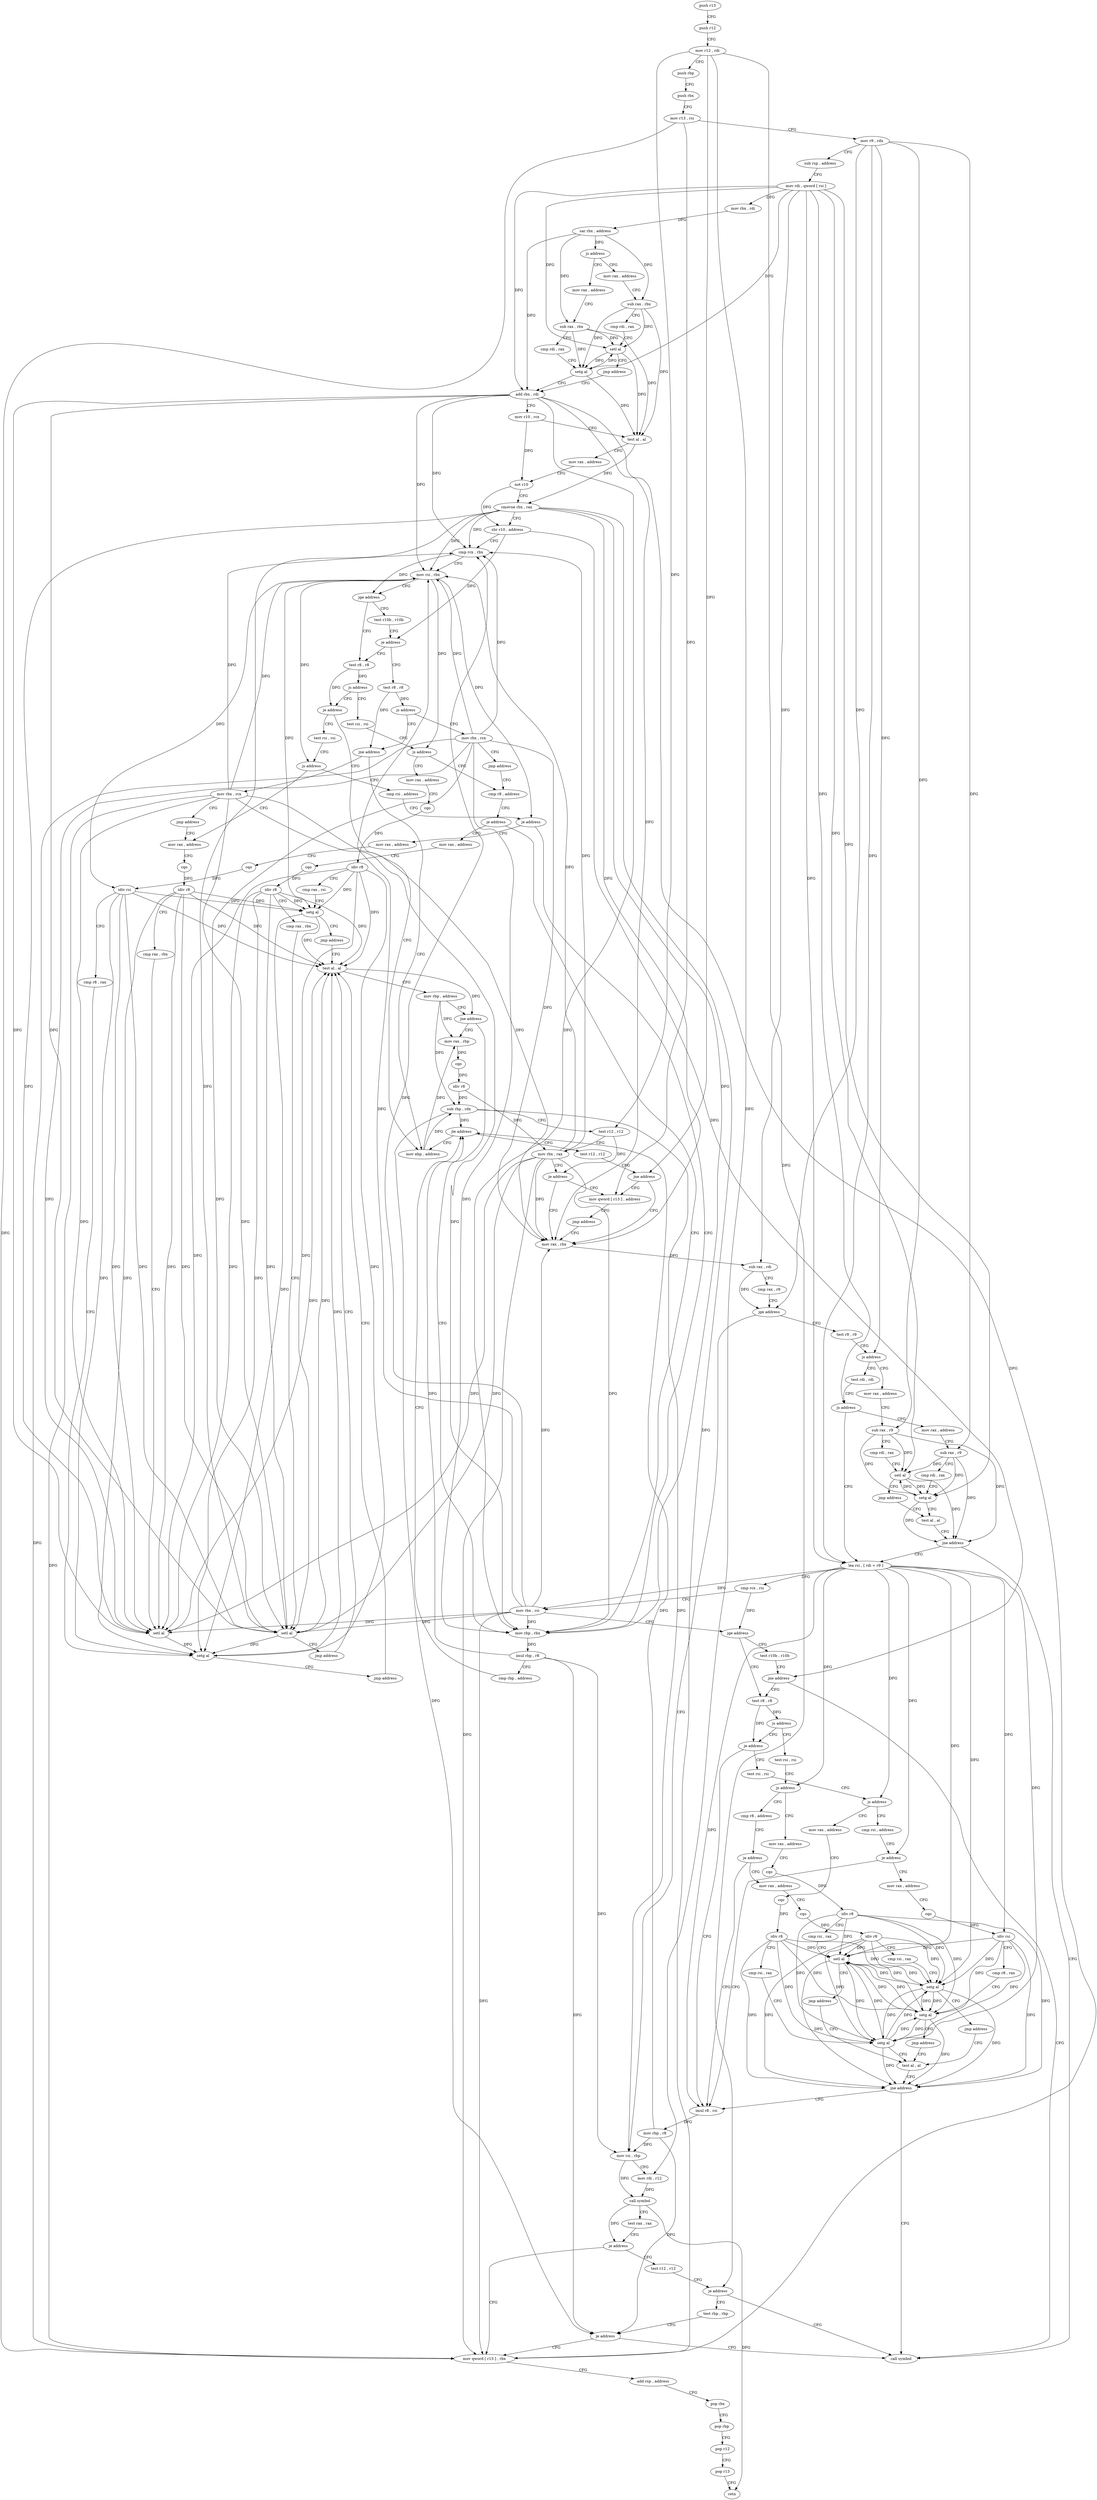 digraph "func" {
"4443616" [label = "push r13" ]
"4443618" [label = "push r12" ]
"4443620" [label = "mov r12 , rdi" ]
"4443623" [label = "push rbp" ]
"4443624" [label = "push rbx" ]
"4443625" [label = "mov r13 , rsi" ]
"4443628" [label = "mov r9 , rdx" ]
"4443631" [label = "sub rsp , address" ]
"4443635" [label = "mov rdi , qword [ rsi ]" ]
"4443638" [label = "mov rbx , rdi" ]
"4443641" [label = "sar rbx , address" ]
"4443644" [label = "js address" ]
"4444048" [label = "mov rax , address" ]
"4443650" [label = "mov rax , address" ]
"4444058" [label = "sub rax , rbx" ]
"4444061" [label = "cmp rdi , rax" ]
"4444064" [label = "setl al" ]
"4444067" [label = "jmp address" ]
"4443669" [label = "add rbx , rdi" ]
"4443660" [label = "sub rax , rbx" ]
"4443663" [label = "cmp rdi , rax" ]
"4443666" [label = "setg al" ]
"4443672" [label = "mov r10 , rcx" ]
"4443675" [label = "test al , al" ]
"4443677" [label = "mov rax , address" ]
"4443687" [label = "not r10" ]
"4443690" [label = "cmovne rbx , rax" ]
"4443694" [label = "shr r10 , address" ]
"4443698" [label = "cmp rcx , rbx" ]
"4443701" [label = "mov rsi , rbx" ]
"4443704" [label = "jge address" ]
"4443936" [label = "test r8 , r8" ]
"4443710" [label = "test r10b , r10b" ]
"4443939" [label = "js address" ]
"4444176" [label = "test rsi , rsi" ]
"4443945" [label = "je address" ]
"4443713" [label = "je address" ]
"4443719" [label = "test r8 , r8" ]
"4444179" [label = "js address" ]
"4444360" [label = "mov rax , address" ]
"4444185" [label = "cmp r8 , address" ]
"4443734" [label = "mov ebp , address" ]
"4443951" [label = "test rsi , rsi" ]
"4443722" [label = "js address" ]
"4444240" [label = "mov rbx , rcx" ]
"4443728" [label = "jne address" ]
"4444370" [label = "cqo" ]
"4444372" [label = "idiv r8" ]
"4444375" [label = "cmp rax , rsi" ]
"4444378" [label = "setg al" ]
"4444381" [label = "jmp address" ]
"4443981" [label = "test al , al" ]
"4444189" [label = "je address" ]
"4443999" [label = "mov rbp , rbx" ]
"4444195" [label = "mov rax , address" ]
"4443739" [label = "mov rax , rbp" ]
"4443954" [label = "js address" ]
"4444248" [label = "cmp rsi , address" ]
"4443960" [label = "mov rax , address" ]
"4444243" [label = "jmp address" ]
"4444224" [label = "mov rbx , rcx" ]
"4443983" [label = "mov rbp , address" ]
"4443993" [label = "jne address" ]
"4444002" [label = "imul rbp , r8" ]
"4444006" [label = "cmp rbp , address" ]
"4444010" [label = "jle address" ]
"4444016" [label = "test r12 , r12" ]
"4444205" [label = "cqo" ]
"4444207" [label = "idiv r8" ]
"4444210" [label = "cmp rax , rbx" ]
"4444213" [label = "setl al" ]
"4444216" [label = "jmp address" ]
"4444025" [label = "mov qword [ r13 ] , address" ]
"4444033" [label = "jmp address" ]
"4443762" [label = "mov rax , rbx" ]
"4443765" [label = "sub rax , rdi" ]
"4443768" [label = "cmp rax , r9" ]
"4443771" [label = "jge address" ]
"4443891" [label = "mov rsi , rbp" ]
"4443773" [label = "test r9 , r9" ]
"4444252" [label = "je address" ]
"4444258" [label = "mov rax , address" ]
"4443970" [label = "cqo" ]
"4443972" [label = "idiv r8" ]
"4443975" [label = "cmp rax , rbx" ]
"4443978" [label = "setl al" ]
"4444227" [label = "jmp address" ]
"4443742" [label = "cqo" ]
"4443744" [label = "idiv r8" ]
"4443747" [label = "sub rbp , rdx" ]
"4443750" [label = "test r12 , r12" ]
"4443753" [label = "mov rbx , rax" ]
"4443756" [label = "je address" ]
"4444019" [label = "jne address" ]
"4443894" [label = "mov rdi , r12" ]
"4443897" [label = "call symbol" ]
"4443902" [label = "test rax , rax" ]
"4443905" [label = "je address" ]
"4444080" [label = "test r12 , r12" ]
"4443911" [label = "mov qword [ r13 ] , rbx" ]
"4443776" [label = "js address" ]
"4444104" [label = "mov rax , address" ]
"4443782" [label = "test rdi , rdi" ]
"4444268" [label = "cqo" ]
"4444270" [label = "idiv rsi" ]
"4444273" [label = "cmp r8 , rax" ]
"4444276" [label = "setg al" ]
"4444279" [label = "jmp address" ]
"4444083" [label = "je address" ]
"4444094" [label = "call symbol" ]
"4444085" [label = "test rbp , rbp" ]
"4443915" [label = "add rsp , address" ]
"4443919" [label = "pop rbx" ]
"4443920" [label = "pop rbp" ]
"4443921" [label = "pop r12" ]
"4443923" [label = "pop r13" ]
"4443925" [label = "retn" ]
"4444114" [label = "sub rax , r9" ]
"4444117" [label = "cmp rdi , rax" ]
"4444120" [label = "setl al" ]
"4444123" [label = "jmp address" ]
"4443806" [label = "test al , al" ]
"4443785" [label = "js address" ]
"4443814" [label = "lea rsi , [ rdi + r9 ]" ]
"4443787" [label = "mov rax , address" ]
"4444088" [label = "je address" ]
"4443808" [label = "jne address" ]
"4443818" [label = "cmp rcx , rsi" ]
"4443821" [label = "mov rbx , rsi" ]
"4443824" [label = "jge address" ]
"4443835" [label = "test r8 , r8" ]
"4443826" [label = "test r10b , r10b" ]
"4443797" [label = "sub rax , r9" ]
"4443800" [label = "cmp rdi , rax" ]
"4443803" [label = "setg al" ]
"4443838" [label = "js address" ]
"4444128" [label = "test rsi , rsi" ]
"4443844" [label = "je address" ]
"4443829" [label = "jne address" ]
"4444131" [label = "js address" ]
"4444288" [label = "mov rax , address" ]
"4444137" [label = "cmp r8 , address" ]
"4443884" [label = "imul r8 , rsi" ]
"4443846" [label = "test rsi , rsi" ]
"4444298" [label = "cqo" ]
"4444300" [label = "idiv r8" ]
"4444303" [label = "cmp rsi , rax" ]
"4444306" [label = "setl al" ]
"4444309" [label = "jmp address" ]
"4443876" [label = "test al , al" ]
"4444141" [label = "je address" ]
"4444147" [label = "mov rax , address" ]
"4443888" [label = "mov rbp , r8" ]
"4443849" [label = "js address" ]
"4444320" [label = "cmp rsi , address" ]
"4443855" [label = "mov rax , address" ]
"4443878" [label = "jne address" ]
"4444157" [label = "cqo" ]
"4444159" [label = "idiv r8" ]
"4444162" [label = "cmp rsi , rax" ]
"4444165" [label = "setg al" ]
"4444168" [label = "jmp address" ]
"4444324" [label = "je address" ]
"4444330" [label = "mov rax , address" ]
"4443865" [label = "cqo" ]
"4443867" [label = "idiv r8" ]
"4443870" [label = "cmp rsi , rax" ]
"4443873" [label = "setg al" ]
"4444340" [label = "cqo" ]
"4444342" [label = "idiv rsi" ]
"4444345" [label = "cmp r8 , rax" ]
"4444348" [label = "setg al" ]
"4444351" [label = "jmp address" ]
"4443616" -> "4443618" [ label = "CFG" ]
"4443618" -> "4443620" [ label = "CFG" ]
"4443620" -> "4443623" [ label = "CFG" ]
"4443620" -> "4443750" [ label = "DFG" ]
"4443620" -> "4444019" [ label = "DFG" ]
"4443620" -> "4443894" [ label = "DFG" ]
"4443620" -> "4444083" [ label = "DFG" ]
"4443623" -> "4443624" [ label = "CFG" ]
"4443624" -> "4443625" [ label = "CFG" ]
"4443625" -> "4443628" [ label = "CFG" ]
"4443625" -> "4444025" [ label = "DFG" ]
"4443625" -> "4443911" [ label = "DFG" ]
"4443628" -> "4443631" [ label = "CFG" ]
"4443628" -> "4443771" [ label = "DFG" ]
"4443628" -> "4443776" [ label = "DFG" ]
"4443628" -> "4444114" [ label = "DFG" ]
"4443628" -> "4443814" [ label = "DFG" ]
"4443628" -> "4443797" [ label = "DFG" ]
"4443631" -> "4443635" [ label = "CFG" ]
"4443635" -> "4443638" [ label = "DFG" ]
"4443635" -> "4444064" [ label = "DFG" ]
"4443635" -> "4443666" [ label = "DFG" ]
"4443635" -> "4443669" [ label = "DFG" ]
"4443635" -> "4443765" [ label = "DFG" ]
"4443635" -> "4444120" [ label = "DFG" ]
"4443635" -> "4443785" [ label = "DFG" ]
"4443635" -> "4443814" [ label = "DFG" ]
"4443635" -> "4443803" [ label = "DFG" ]
"4443638" -> "4443641" [ label = "DFG" ]
"4443641" -> "4443644" [ label = "DFG" ]
"4443641" -> "4444058" [ label = "DFG" ]
"4443641" -> "4443660" [ label = "DFG" ]
"4443641" -> "4443669" [ label = "DFG" ]
"4443644" -> "4444048" [ label = "CFG" ]
"4443644" -> "4443650" [ label = "CFG" ]
"4444048" -> "4444058" [ label = "CFG" ]
"4443650" -> "4443660" [ label = "CFG" ]
"4444058" -> "4444061" [ label = "CFG" ]
"4444058" -> "4444064" [ label = "DFG" ]
"4444058" -> "4443666" [ label = "DFG" ]
"4444058" -> "4443675" [ label = "DFG" ]
"4444061" -> "4444064" [ label = "CFG" ]
"4444064" -> "4444067" [ label = "CFG" ]
"4444064" -> "4443666" [ label = "DFG" ]
"4444064" -> "4443675" [ label = "DFG" ]
"4444067" -> "4443669" [ label = "CFG" ]
"4443669" -> "4443672" [ label = "CFG" ]
"4443669" -> "4443698" [ label = "DFG" ]
"4443669" -> "4443701" [ label = "DFG" ]
"4443669" -> "4443999" [ label = "DFG" ]
"4443669" -> "4444213" [ label = "DFG" ]
"4443669" -> "4443978" [ label = "DFG" ]
"4443669" -> "4443762" [ label = "DFG" ]
"4443669" -> "4443911" [ label = "DFG" ]
"4443660" -> "4443663" [ label = "CFG" ]
"4443660" -> "4444064" [ label = "DFG" ]
"4443660" -> "4443666" [ label = "DFG" ]
"4443660" -> "4443675" [ label = "DFG" ]
"4443663" -> "4443666" [ label = "CFG" ]
"4443666" -> "4443669" [ label = "CFG" ]
"4443666" -> "4444064" [ label = "DFG" ]
"4443666" -> "4443675" [ label = "DFG" ]
"4443672" -> "4443675" [ label = "CFG" ]
"4443672" -> "4443687" [ label = "DFG" ]
"4443675" -> "4443677" [ label = "CFG" ]
"4443675" -> "4443690" [ label = "DFG" ]
"4443677" -> "4443687" [ label = "CFG" ]
"4443687" -> "4443690" [ label = "CFG" ]
"4443687" -> "4443694" [ label = "DFG" ]
"4443690" -> "4443694" [ label = "CFG" ]
"4443690" -> "4443698" [ label = "DFG" ]
"4443690" -> "4443701" [ label = "DFG" ]
"4443690" -> "4443999" [ label = "DFG" ]
"4443690" -> "4444213" [ label = "DFG" ]
"4443690" -> "4443978" [ label = "DFG" ]
"4443690" -> "4443762" [ label = "DFG" ]
"4443690" -> "4443911" [ label = "DFG" ]
"4443694" -> "4443698" [ label = "CFG" ]
"4443694" -> "4443713" [ label = "DFG" ]
"4443694" -> "4443829" [ label = "DFG" ]
"4443698" -> "4443701" [ label = "CFG" ]
"4443698" -> "4443704" [ label = "DFG" ]
"4443701" -> "4443704" [ label = "CFG" ]
"4443701" -> "4444179" [ label = "DFG" ]
"4443701" -> "4444378" [ label = "DFG" ]
"4443701" -> "4443954" [ label = "DFG" ]
"4443701" -> "4444252" [ label = "DFG" ]
"4443701" -> "4444270" [ label = "DFG" ]
"4443704" -> "4443936" [ label = "CFG" ]
"4443704" -> "4443710" [ label = "CFG" ]
"4443936" -> "4443939" [ label = "DFG" ]
"4443936" -> "4443945" [ label = "DFG" ]
"4443710" -> "4443713" [ label = "CFG" ]
"4443939" -> "4444176" [ label = "CFG" ]
"4443939" -> "4443945" [ label = "CFG" ]
"4444176" -> "4444179" [ label = "CFG" ]
"4443945" -> "4443734" [ label = "CFG" ]
"4443945" -> "4443951" [ label = "CFG" ]
"4443713" -> "4443936" [ label = "CFG" ]
"4443713" -> "4443719" [ label = "CFG" ]
"4443719" -> "4443722" [ label = "DFG" ]
"4443719" -> "4443728" [ label = "DFG" ]
"4444179" -> "4444360" [ label = "CFG" ]
"4444179" -> "4444185" [ label = "CFG" ]
"4444360" -> "4444370" [ label = "CFG" ]
"4444185" -> "4444189" [ label = "CFG" ]
"4443734" -> "4443739" [ label = "DFG" ]
"4443734" -> "4443747" [ label = "DFG" ]
"4443951" -> "4443954" [ label = "CFG" ]
"4443722" -> "4444240" [ label = "CFG" ]
"4443722" -> "4443728" [ label = "CFG" ]
"4444240" -> "4444243" [ label = "CFG" ]
"4444240" -> "4443698" [ label = "DFG" ]
"4444240" -> "4443701" [ label = "DFG" ]
"4444240" -> "4443999" [ label = "DFG" ]
"4444240" -> "4444213" [ label = "DFG" ]
"4444240" -> "4443978" [ label = "DFG" ]
"4444240" -> "4443762" [ label = "DFG" ]
"4444240" -> "4443911" [ label = "DFG" ]
"4443728" -> "4444224" [ label = "CFG" ]
"4443728" -> "4443734" [ label = "CFG" ]
"4444370" -> "4444372" [ label = "DFG" ]
"4444372" -> "4444375" [ label = "CFG" ]
"4444372" -> "4444378" [ label = "DFG" ]
"4444372" -> "4443981" [ label = "DFG" ]
"4444372" -> "4444213" [ label = "DFG" ]
"4444372" -> "4443978" [ label = "DFG" ]
"4444372" -> "4444276" [ label = "DFG" ]
"4444375" -> "4444378" [ label = "CFG" ]
"4444378" -> "4444381" [ label = "CFG" ]
"4444378" -> "4443981" [ label = "DFG" ]
"4444378" -> "4444276" [ label = "DFG" ]
"4444381" -> "4443981" [ label = "CFG" ]
"4443981" -> "4443983" [ label = "CFG" ]
"4443981" -> "4443993" [ label = "DFG" ]
"4444189" -> "4443999" [ label = "CFG" ]
"4444189" -> "4444195" [ label = "CFG" ]
"4443999" -> "4444002" [ label = "DFG" ]
"4444195" -> "4444205" [ label = "CFG" ]
"4443739" -> "4443742" [ label = "DFG" ]
"4443954" -> "4444248" [ label = "CFG" ]
"4443954" -> "4443960" [ label = "CFG" ]
"4444248" -> "4444252" [ label = "CFG" ]
"4443960" -> "4443970" [ label = "CFG" ]
"4444243" -> "4444185" [ label = "CFG" ]
"4444224" -> "4444227" [ label = "CFG" ]
"4444224" -> "4443698" [ label = "DFG" ]
"4444224" -> "4443701" [ label = "DFG" ]
"4444224" -> "4443999" [ label = "DFG" ]
"4444224" -> "4444213" [ label = "DFG" ]
"4444224" -> "4443978" [ label = "DFG" ]
"4444224" -> "4443762" [ label = "DFG" ]
"4444224" -> "4443911" [ label = "DFG" ]
"4443983" -> "4443993" [ label = "CFG" ]
"4443983" -> "4443739" [ label = "DFG" ]
"4443983" -> "4443747" [ label = "DFG" ]
"4443993" -> "4443739" [ label = "CFG" ]
"4443993" -> "4443999" [ label = "CFG" ]
"4444002" -> "4444006" [ label = "CFG" ]
"4444002" -> "4444010" [ label = "DFG" ]
"4444002" -> "4443891" [ label = "DFG" ]
"4444002" -> "4444088" [ label = "DFG" ]
"4444006" -> "4444010" [ label = "CFG" ]
"4444010" -> "4443734" [ label = "CFG" ]
"4444010" -> "4444016" [ label = "CFG" ]
"4444016" -> "4444019" [ label = "CFG" ]
"4444205" -> "4444207" [ label = "DFG" ]
"4444207" -> "4444210" [ label = "CFG" ]
"4444207" -> "4443981" [ label = "DFG" ]
"4444207" -> "4444378" [ label = "DFG" ]
"4444207" -> "4444213" [ label = "DFG" ]
"4444207" -> "4443978" [ label = "DFG" ]
"4444207" -> "4444276" [ label = "DFG" ]
"4444210" -> "4444213" [ label = "CFG" ]
"4444213" -> "4444216" [ label = "CFG" ]
"4444213" -> "4443981" [ label = "DFG" ]
"4444213" -> "4444276" [ label = "DFG" ]
"4444216" -> "4443981" [ label = "CFG" ]
"4444025" -> "4444033" [ label = "CFG" ]
"4444033" -> "4443762" [ label = "CFG" ]
"4443762" -> "4443765" [ label = "DFG" ]
"4443765" -> "4443768" [ label = "CFG" ]
"4443765" -> "4443771" [ label = "DFG" ]
"4443768" -> "4443771" [ label = "CFG" ]
"4443771" -> "4443891" [ label = "CFG" ]
"4443771" -> "4443773" [ label = "CFG" ]
"4443891" -> "4443894" [ label = "CFG" ]
"4443891" -> "4443897" [ label = "DFG" ]
"4443773" -> "4443776" [ label = "CFG" ]
"4444252" -> "4443999" [ label = "CFG" ]
"4444252" -> "4444258" [ label = "CFG" ]
"4444258" -> "4444268" [ label = "CFG" ]
"4443970" -> "4443972" [ label = "DFG" ]
"4443972" -> "4443975" [ label = "CFG" ]
"4443972" -> "4443981" [ label = "DFG" ]
"4443972" -> "4444378" [ label = "DFG" ]
"4443972" -> "4444213" [ label = "DFG" ]
"4443972" -> "4443978" [ label = "DFG" ]
"4443972" -> "4444276" [ label = "DFG" ]
"4443975" -> "4443978" [ label = "CFG" ]
"4443978" -> "4443981" [ label = "DFG" ]
"4443978" -> "4444276" [ label = "DFG" ]
"4444227" -> "4443960" [ label = "CFG" ]
"4443742" -> "4443744" [ label = "DFG" ]
"4443744" -> "4443747" [ label = "DFG" ]
"4443744" -> "4443753" [ label = "DFG" ]
"4443747" -> "4443750" [ label = "CFG" ]
"4443747" -> "4444010" [ label = "DFG" ]
"4443747" -> "4443891" [ label = "DFG" ]
"4443747" -> "4444088" [ label = "DFG" ]
"4443750" -> "4443753" [ label = "CFG" ]
"4443750" -> "4443756" [ label = "DFG" ]
"4443753" -> "4443756" [ label = "CFG" ]
"4443753" -> "4443698" [ label = "DFG" ]
"4443753" -> "4443701" [ label = "DFG" ]
"4443753" -> "4443999" [ label = "DFG" ]
"4443753" -> "4444213" [ label = "DFG" ]
"4443753" -> "4443978" [ label = "DFG" ]
"4443753" -> "4443762" [ label = "DFG" ]
"4443753" -> "4443911" [ label = "DFG" ]
"4443756" -> "4444025" [ label = "CFG" ]
"4443756" -> "4443762" [ label = "CFG" ]
"4444019" -> "4443762" [ label = "CFG" ]
"4444019" -> "4444025" [ label = "CFG" ]
"4443894" -> "4443897" [ label = "DFG" ]
"4443897" -> "4443902" [ label = "CFG" ]
"4443897" -> "4443905" [ label = "DFG" ]
"4443897" -> "4443925" [ label = "DFG" ]
"4443902" -> "4443905" [ label = "CFG" ]
"4443905" -> "4444080" [ label = "CFG" ]
"4443905" -> "4443911" [ label = "CFG" ]
"4444080" -> "4444083" [ label = "CFG" ]
"4443911" -> "4443915" [ label = "CFG" ]
"4443776" -> "4444104" [ label = "CFG" ]
"4443776" -> "4443782" [ label = "CFG" ]
"4444104" -> "4444114" [ label = "CFG" ]
"4443782" -> "4443785" [ label = "CFG" ]
"4444268" -> "4444270" [ label = "DFG" ]
"4444270" -> "4444273" [ label = "CFG" ]
"4444270" -> "4443981" [ label = "DFG" ]
"4444270" -> "4444378" [ label = "DFG" ]
"4444270" -> "4444213" [ label = "DFG" ]
"4444270" -> "4443978" [ label = "DFG" ]
"4444270" -> "4444276" [ label = "DFG" ]
"4444273" -> "4444276" [ label = "CFG" ]
"4444276" -> "4444279" [ label = "CFG" ]
"4444276" -> "4443981" [ label = "DFG" ]
"4444279" -> "4443981" [ label = "CFG" ]
"4444083" -> "4444094" [ label = "CFG" ]
"4444083" -> "4444085" [ label = "CFG" ]
"4444085" -> "4444088" [ label = "CFG" ]
"4443915" -> "4443919" [ label = "CFG" ]
"4443919" -> "4443920" [ label = "CFG" ]
"4443920" -> "4443921" [ label = "CFG" ]
"4443921" -> "4443923" [ label = "CFG" ]
"4443923" -> "4443925" [ label = "CFG" ]
"4444114" -> "4444117" [ label = "CFG" ]
"4444114" -> "4444120" [ label = "DFG" ]
"4444114" -> "4443808" [ label = "DFG" ]
"4444114" -> "4443803" [ label = "DFG" ]
"4444117" -> "4444120" [ label = "CFG" ]
"4444120" -> "4444123" [ label = "CFG" ]
"4444120" -> "4443808" [ label = "DFG" ]
"4444120" -> "4443803" [ label = "DFG" ]
"4444123" -> "4443806" [ label = "CFG" ]
"4443806" -> "4443808" [ label = "CFG" ]
"4443785" -> "4443814" [ label = "CFG" ]
"4443785" -> "4443787" [ label = "CFG" ]
"4443814" -> "4443818" [ label = "DFG" ]
"4443814" -> "4443821" [ label = "DFG" ]
"4443814" -> "4444131" [ label = "DFG" ]
"4443814" -> "4444306" [ label = "DFG" ]
"4443814" -> "4443884" [ label = "DFG" ]
"4443814" -> "4443849" [ label = "DFG" ]
"4443814" -> "4444165" [ label = "DFG" ]
"4443814" -> "4444324" [ label = "DFG" ]
"4443814" -> "4443873" [ label = "DFG" ]
"4443814" -> "4444342" [ label = "DFG" ]
"4443787" -> "4443797" [ label = "CFG" ]
"4444088" -> "4443911" [ label = "CFG" ]
"4444088" -> "4444094" [ label = "CFG" ]
"4443808" -> "4444094" [ label = "CFG" ]
"4443808" -> "4443814" [ label = "CFG" ]
"4443818" -> "4443821" [ label = "CFG" ]
"4443818" -> "4443824" [ label = "DFG" ]
"4443821" -> "4443824" [ label = "CFG" ]
"4443821" -> "4443698" [ label = "DFG" ]
"4443821" -> "4443701" [ label = "DFG" ]
"4443821" -> "4443999" [ label = "DFG" ]
"4443821" -> "4444213" [ label = "DFG" ]
"4443821" -> "4443978" [ label = "DFG" ]
"4443821" -> "4443762" [ label = "DFG" ]
"4443821" -> "4443911" [ label = "DFG" ]
"4443824" -> "4443835" [ label = "CFG" ]
"4443824" -> "4443826" [ label = "CFG" ]
"4443835" -> "4443838" [ label = "DFG" ]
"4443835" -> "4443844" [ label = "DFG" ]
"4443826" -> "4443829" [ label = "CFG" ]
"4443797" -> "4443800" [ label = "CFG" ]
"4443797" -> "4444120" [ label = "DFG" ]
"4443797" -> "4443808" [ label = "DFG" ]
"4443797" -> "4443803" [ label = "DFG" ]
"4443800" -> "4443803" [ label = "CFG" ]
"4443803" -> "4443806" [ label = "CFG" ]
"4443803" -> "4444120" [ label = "DFG" ]
"4443803" -> "4443808" [ label = "DFG" ]
"4443838" -> "4444128" [ label = "CFG" ]
"4443838" -> "4443844" [ label = "CFG" ]
"4444128" -> "4444131" [ label = "CFG" ]
"4443844" -> "4443884" [ label = "CFG" ]
"4443844" -> "4443846" [ label = "CFG" ]
"4443829" -> "4444094" [ label = "CFG" ]
"4443829" -> "4443835" [ label = "CFG" ]
"4444131" -> "4444288" [ label = "CFG" ]
"4444131" -> "4444137" [ label = "CFG" ]
"4444288" -> "4444298" [ label = "CFG" ]
"4444137" -> "4444141" [ label = "CFG" ]
"4443884" -> "4443888" [ label = "DFG" ]
"4443846" -> "4443849" [ label = "CFG" ]
"4444298" -> "4444300" [ label = "DFG" ]
"4444300" -> "4444303" [ label = "CFG" ]
"4444300" -> "4444306" [ label = "DFG" ]
"4444300" -> "4443878" [ label = "DFG" ]
"4444300" -> "4444165" [ label = "DFG" ]
"4444300" -> "4443873" [ label = "DFG" ]
"4444300" -> "4444348" [ label = "DFG" ]
"4444303" -> "4444306" [ label = "CFG" ]
"4444306" -> "4444309" [ label = "CFG" ]
"4444306" -> "4443878" [ label = "DFG" ]
"4444306" -> "4444165" [ label = "DFG" ]
"4444306" -> "4443873" [ label = "DFG" ]
"4444306" -> "4444348" [ label = "DFG" ]
"4444309" -> "4443876" [ label = "CFG" ]
"4443876" -> "4443878" [ label = "CFG" ]
"4444141" -> "4443884" [ label = "CFG" ]
"4444141" -> "4444147" [ label = "CFG" ]
"4444147" -> "4444157" [ label = "CFG" ]
"4443888" -> "4443891" [ label = "DFG" ]
"4443888" -> "4444010" [ label = "DFG" ]
"4443888" -> "4444088" [ label = "DFG" ]
"4443849" -> "4444320" [ label = "CFG" ]
"4443849" -> "4443855" [ label = "CFG" ]
"4444320" -> "4444324" [ label = "CFG" ]
"4443855" -> "4443865" [ label = "CFG" ]
"4443878" -> "4444094" [ label = "CFG" ]
"4443878" -> "4443884" [ label = "CFG" ]
"4444157" -> "4444159" [ label = "DFG" ]
"4444159" -> "4444162" [ label = "CFG" ]
"4444159" -> "4444306" [ label = "DFG" ]
"4444159" -> "4443878" [ label = "DFG" ]
"4444159" -> "4444165" [ label = "DFG" ]
"4444159" -> "4443873" [ label = "DFG" ]
"4444159" -> "4444348" [ label = "DFG" ]
"4444162" -> "4444165" [ label = "CFG" ]
"4444165" -> "4444168" [ label = "CFG" ]
"4444165" -> "4444306" [ label = "DFG" ]
"4444165" -> "4443878" [ label = "DFG" ]
"4444165" -> "4443873" [ label = "DFG" ]
"4444165" -> "4444348" [ label = "DFG" ]
"4444168" -> "4443876" [ label = "CFG" ]
"4444324" -> "4443884" [ label = "CFG" ]
"4444324" -> "4444330" [ label = "CFG" ]
"4444330" -> "4444340" [ label = "CFG" ]
"4443865" -> "4443867" [ label = "DFG" ]
"4443867" -> "4443870" [ label = "CFG" ]
"4443867" -> "4444306" [ label = "DFG" ]
"4443867" -> "4443878" [ label = "DFG" ]
"4443867" -> "4444165" [ label = "DFG" ]
"4443867" -> "4443873" [ label = "DFG" ]
"4443867" -> "4444348" [ label = "DFG" ]
"4443870" -> "4443873" [ label = "CFG" ]
"4443873" -> "4443876" [ label = "CFG" ]
"4443873" -> "4444306" [ label = "DFG" ]
"4443873" -> "4443878" [ label = "DFG" ]
"4443873" -> "4444165" [ label = "DFG" ]
"4443873" -> "4444348" [ label = "DFG" ]
"4444340" -> "4444342" [ label = "DFG" ]
"4444342" -> "4444345" [ label = "CFG" ]
"4444342" -> "4444306" [ label = "DFG" ]
"4444342" -> "4443878" [ label = "DFG" ]
"4444342" -> "4444165" [ label = "DFG" ]
"4444342" -> "4443873" [ label = "DFG" ]
"4444342" -> "4444348" [ label = "DFG" ]
"4444345" -> "4444348" [ label = "CFG" ]
"4444348" -> "4444351" [ label = "CFG" ]
"4444348" -> "4444306" [ label = "DFG" ]
"4444348" -> "4443878" [ label = "DFG" ]
"4444348" -> "4444165" [ label = "DFG" ]
"4444348" -> "4443873" [ label = "DFG" ]
"4444351" -> "4443876" [ label = "CFG" ]
}
